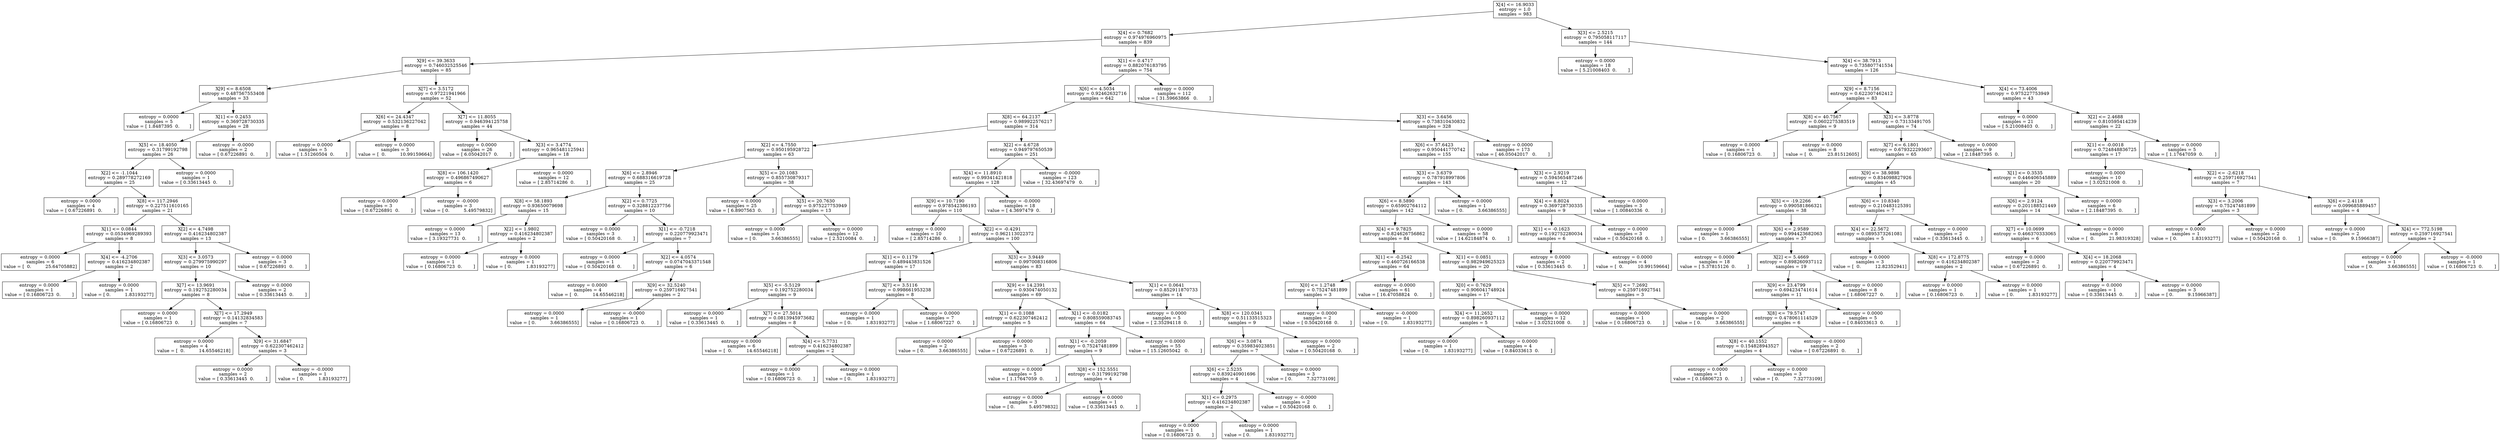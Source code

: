 digraph Tree {
0 [label="X[4] <= 16.9033\nentropy = 1.0\nsamples = 983", shape="box"] ;
1 [label="X[4] <= 0.7682\nentropy = 0.974976960975\nsamples = 839", shape="box"] ;
0 -> 1 ;
2 [label="X[9] <= 39.3633\nentropy = 0.746032525546\nsamples = 85", shape="box"] ;
1 -> 2 ;
3 [label="X[9] <= 8.6508\nentropy = 0.487567553408\nsamples = 33", shape="box"] ;
2 -> 3 ;
4 [label="entropy = 0.0000\nsamples = 5\nvalue = [ 1.8487395  0.       ]", shape="box"] ;
3 -> 4 ;
5 [label="X[1] <= 0.2453\nentropy = 0.369728730335\nsamples = 28", shape="box"] ;
3 -> 5 ;
6 [label="X[5] <= 18.4050\nentropy = 0.31799192798\nsamples = 26", shape="box"] ;
5 -> 6 ;
7 [label="X[2] <= -1.1044\nentropy = 0.289778272169\nsamples = 25", shape="box"] ;
6 -> 7 ;
8 [label="entropy = 0.0000\nsamples = 4\nvalue = [ 0.67226891  0.        ]", shape="box"] ;
7 -> 8 ;
9 [label="X[8] <= 117.2946\nentropy = 0.227511610165\nsamples = 21", shape="box"] ;
7 -> 9 ;
10 [label="X[1] <= 0.0844\nentropy = 0.0534969289393\nsamples = 8", shape="box"] ;
9 -> 10 ;
11 [label="entropy = 0.0000\nsamples = 6\nvalue = [  0.          25.64705882]", shape="box"] ;
10 -> 11 ;
12 [label="X[4] <= -4.2706\nentropy = 0.416234802387\nsamples = 2", shape="box"] ;
10 -> 12 ;
13 [label="entropy = 0.0000\nsamples = 1\nvalue = [ 0.16806723  0.        ]", shape="box"] ;
12 -> 13 ;
14 [label="entropy = 0.0000\nsamples = 1\nvalue = [ 0.          1.83193277]", shape="box"] ;
12 -> 14 ;
15 [label="X[2] <= 4.7498\nentropy = 0.416234802387\nsamples = 13", shape="box"] ;
9 -> 15 ;
16 [label="X[3] <= 3.0573\nentropy = 0.279975990297\nsamples = 10", shape="box"] ;
15 -> 16 ;
17 [label="X[7] <= 13.9691\nentropy = 0.192752280034\nsamples = 8", shape="box"] ;
16 -> 17 ;
18 [label="entropy = 0.0000\nsamples = 1\nvalue = [ 0.16806723  0.        ]", shape="box"] ;
17 -> 18 ;
19 [label="X[7] <= 17.2949\nentropy = 0.14132834583\nsamples = 7", shape="box"] ;
17 -> 19 ;
20 [label="entropy = 0.0000\nsamples = 4\nvalue = [  0.          14.65546218]", shape="box"] ;
19 -> 20 ;
21 [label="X[9] <= 31.6847\nentropy = 0.622307462412\nsamples = 3", shape="box"] ;
19 -> 21 ;
22 [label="entropy = 0.0000\nsamples = 2\nvalue = [ 0.33613445  0.        ]", shape="box"] ;
21 -> 22 ;
23 [label="entropy = -0.0000\nsamples = 1\nvalue = [ 0.          1.83193277]", shape="box"] ;
21 -> 23 ;
24 [label="entropy = 0.0000\nsamples = 2\nvalue = [ 0.33613445  0.        ]", shape="box"] ;
16 -> 24 ;
25 [label="entropy = 0.0000\nsamples = 3\nvalue = [ 0.67226891  0.        ]", shape="box"] ;
15 -> 25 ;
26 [label="entropy = 0.0000\nsamples = 1\nvalue = [ 0.33613445  0.        ]", shape="box"] ;
6 -> 26 ;
27 [label="entropy = -0.0000\nsamples = 2\nvalue = [ 0.67226891  0.        ]", shape="box"] ;
5 -> 27 ;
28 [label="X[7] <= 3.5172\nentropy = 0.97221941966\nsamples = 52", shape="box"] ;
2 -> 28 ;
29 [label="X[6] <= 24.4347\nentropy = 0.532136227042\nsamples = 8", shape="box"] ;
28 -> 29 ;
30 [label="entropy = 0.0000\nsamples = 5\nvalue = [ 1.51260504  0.        ]", shape="box"] ;
29 -> 30 ;
31 [label="entropy = 0.0000\nsamples = 3\nvalue = [  0.          10.99159664]", shape="box"] ;
29 -> 31 ;
32 [label="X[7] <= 11.8055\nentropy = 0.946394125758\nsamples = 44", shape="box"] ;
28 -> 32 ;
33 [label="entropy = 0.0000\nsamples = 26\nvalue = [ 6.05042017  0.        ]", shape="box"] ;
32 -> 33 ;
34 [label="X[3] <= 3.4774\nentropy = 0.965481125941\nsamples = 18", shape="box"] ;
32 -> 34 ;
35 [label="X[8] <= 106.1420\nentropy = 0.496867490627\nsamples = 6", shape="box"] ;
34 -> 35 ;
36 [label="entropy = 0.0000\nsamples = 3\nvalue = [ 0.67226891  0.        ]", shape="box"] ;
35 -> 36 ;
37 [label="entropy = -0.0000\nsamples = 3\nvalue = [ 0.          5.49579832]", shape="box"] ;
35 -> 37 ;
38 [label="entropy = 0.0000\nsamples = 12\nvalue = [ 2.85714286  0.        ]", shape="box"] ;
34 -> 38 ;
39 [label="X[1] <= 0.4717\nentropy = 0.882076183795\nsamples = 754", shape="box"] ;
1 -> 39 ;
40 [label="X[6] <= 4.5034\nentropy = 0.92462632716\nsamples = 642", shape="box"] ;
39 -> 40 ;
41 [label="X[8] <= 64.2137\nentropy = 0.989922576217\nsamples = 314", shape="box"] ;
40 -> 41 ;
42 [label="X[2] <= 4.7550\nentropy = 0.950195928722\nsamples = 63", shape="box"] ;
41 -> 42 ;
43 [label="X[6] <= 2.8946\nentropy = 0.688316619728\nsamples = 25", shape="box"] ;
42 -> 43 ;
44 [label="X[8] <= 58.1893\nentropy = 0.93650079698\nsamples = 15", shape="box"] ;
43 -> 44 ;
45 [label="entropy = 0.0000\nsamples = 13\nvalue = [ 3.19327731  0.        ]", shape="box"] ;
44 -> 45 ;
46 [label="X[2] <= 1.9802\nentropy = 0.416234802387\nsamples = 2", shape="box"] ;
44 -> 46 ;
47 [label="entropy = 0.0000\nsamples = 1\nvalue = [ 0.16806723  0.        ]", shape="box"] ;
46 -> 47 ;
48 [label="entropy = 0.0000\nsamples = 1\nvalue = [ 0.          1.83193277]", shape="box"] ;
46 -> 48 ;
49 [label="X[2] <= 0.7725\nentropy = 0.328812237756\nsamples = 10", shape="box"] ;
43 -> 49 ;
50 [label="entropy = 0.0000\nsamples = 3\nvalue = [ 0.50420168  0.        ]", shape="box"] ;
49 -> 50 ;
51 [label="X[1] <= -0.7218\nentropy = 0.220779923471\nsamples = 7", shape="box"] ;
49 -> 51 ;
52 [label="entropy = 0.0000\nsamples = 1\nvalue = [ 0.50420168  0.        ]", shape="box"] ;
51 -> 52 ;
53 [label="X[2] <= 4.0574\nentropy = 0.0747043371548\nsamples = 6", shape="box"] ;
51 -> 53 ;
54 [label="entropy = 0.0000\nsamples = 4\nvalue = [  0.          14.65546218]", shape="box"] ;
53 -> 54 ;
55 [label="X[9] <= 32.5240\nentropy = 0.259716927541\nsamples = 2", shape="box"] ;
53 -> 55 ;
56 [label="entropy = 0.0000\nsamples = 1\nvalue = [ 0.          3.66386555]", shape="box"] ;
55 -> 56 ;
57 [label="entropy = -0.0000\nsamples = 1\nvalue = [ 0.16806723  0.        ]", shape="box"] ;
55 -> 57 ;
58 [label="X[5] <= 20.1083\nentropy = 0.855730879317\nsamples = 38", shape="box"] ;
42 -> 58 ;
59 [label="entropy = 0.0000\nsamples = 25\nvalue = [ 6.8907563  0.       ]", shape="box"] ;
58 -> 59 ;
60 [label="X[5] <= 20.7630\nentropy = 0.975227753949\nsamples = 13", shape="box"] ;
58 -> 60 ;
61 [label="entropy = 0.0000\nsamples = 1\nvalue = [ 0.          3.66386555]", shape="box"] ;
60 -> 61 ;
62 [label="entropy = 0.0000\nsamples = 12\nvalue = [ 2.5210084  0.       ]", shape="box"] ;
60 -> 62 ;
63 [label="X[2] <= 4.6728\nentropy = 0.949797650539\nsamples = 251", shape="box"] ;
41 -> 63 ;
64 [label="X[4] <= 11.8910\nentropy = 0.99341421818\nsamples = 128", shape="box"] ;
63 -> 64 ;
65 [label="X[9] <= 10.7190\nentropy = 0.978542386193\nsamples = 110", shape="box"] ;
64 -> 65 ;
66 [label="entropy = 0.0000\nsamples = 10\nvalue = [ 2.85714286  0.        ]", shape="box"] ;
65 -> 66 ;
67 [label="X[2] <= -0.4291\nentropy = 0.962113022372\nsamples = 100", shape="box"] ;
65 -> 67 ;
68 [label="X[1] <= 0.1179\nentropy = 0.489443831526\nsamples = 17", shape="box"] ;
67 -> 68 ;
69 [label="X[5] <= -5.5129\nentropy = 0.192752280034\nsamples = 9", shape="box"] ;
68 -> 69 ;
70 [label="entropy = 0.0000\nsamples = 1\nvalue = [ 0.33613445  0.        ]", shape="box"] ;
69 -> 70 ;
71 [label="X[7] <= 27.5014\nentropy = 0.0813945973682\nsamples = 8", shape="box"] ;
69 -> 71 ;
72 [label="entropy = 0.0000\nsamples = 6\nvalue = [  0.          14.65546218]", shape="box"] ;
71 -> 72 ;
73 [label="X[4] <= 5.7731\nentropy = 0.416234802387\nsamples = 2", shape="box"] ;
71 -> 73 ;
74 [label="entropy = 0.0000\nsamples = 1\nvalue = [ 0.16806723  0.        ]", shape="box"] ;
73 -> 74 ;
75 [label="entropy = 0.0000\nsamples = 1\nvalue = [ 0.          1.83193277]", shape="box"] ;
73 -> 75 ;
76 [label="X[7] <= 3.5116\nentropy = 0.998661953238\nsamples = 8", shape="box"] ;
68 -> 76 ;
77 [label="entropy = 0.0000\nsamples = 1\nvalue = [ 0.          1.83193277]", shape="box"] ;
76 -> 77 ;
78 [label="entropy = 0.0000\nsamples = 7\nvalue = [ 1.68067227  0.        ]", shape="box"] ;
76 -> 78 ;
79 [label="X[3] <= 3.9449\nentropy = 0.997008316806\nsamples = 83", shape="box"] ;
67 -> 79 ;
80 [label="X[9] <= 14.2391\nentropy = 0.930474050132\nsamples = 69", shape="box"] ;
79 -> 80 ;
81 [label="X[1] <= 0.1088\nentropy = 0.622307462412\nsamples = 5", shape="box"] ;
80 -> 81 ;
82 [label="entropy = 0.0000\nsamples = 2\nvalue = [ 0.          3.66386555]", shape="box"] ;
81 -> 82 ;
83 [label="entropy = 0.0000\nsamples = 3\nvalue = [ 0.67226891  0.        ]", shape="box"] ;
81 -> 83 ;
84 [label="X[1] <= -0.0182\nentropy = 0.808559083745\nsamples = 64", shape="box"] ;
80 -> 84 ;
85 [label="X[1] <= -0.2059\nentropy = 0.75247481899\nsamples = 9", shape="box"] ;
84 -> 85 ;
86 [label="entropy = 0.0000\nsamples = 5\nvalue = [ 1.17647059  0.        ]", shape="box"] ;
85 -> 86 ;
87 [label="X[8] <= 152.5551\nentropy = 0.31799192798\nsamples = 4", shape="box"] ;
85 -> 87 ;
88 [label="entropy = 0.0000\nsamples = 3\nvalue = [ 0.          5.49579832]", shape="box"] ;
87 -> 88 ;
89 [label="entropy = 0.0000\nsamples = 1\nvalue = [ 0.33613445  0.        ]", shape="box"] ;
87 -> 89 ;
90 [label="entropy = 0.0000\nsamples = 55\nvalue = [ 15.12605042   0.        ]", shape="box"] ;
84 -> 90 ;
91 [label="X[1] <= 0.0641\nentropy = 0.852911870733\nsamples = 14", shape="box"] ;
79 -> 91 ;
92 [label="entropy = 0.0000\nsamples = 5\nvalue = [ 2.35294118  0.        ]", shape="box"] ;
91 -> 92 ;
93 [label="X[8] <= 120.0341\nentropy = 0.51133515323\nsamples = 9", shape="box"] ;
91 -> 93 ;
94 [label="X[6] <= 3.0874\nentropy = 0.359834023851\nsamples = 7", shape="box"] ;
93 -> 94 ;
95 [label="X[6] <= 2.5235\nentropy = 0.839240901696\nsamples = 4", shape="box"] ;
94 -> 95 ;
96 [label="X[1] <= 0.2975\nentropy = 0.416234802387\nsamples = 2", shape="box"] ;
95 -> 96 ;
97 [label="entropy = 0.0000\nsamples = 1\nvalue = [ 0.16806723  0.        ]", shape="box"] ;
96 -> 97 ;
98 [label="entropy = 0.0000\nsamples = 1\nvalue = [ 0.          1.83193277]", shape="box"] ;
96 -> 98 ;
99 [label="entropy = -0.0000\nsamples = 2\nvalue = [ 0.50420168  0.        ]", shape="box"] ;
95 -> 99 ;
100 [label="entropy = 0.0000\nsamples = 3\nvalue = [ 0.          7.32773109]", shape="box"] ;
94 -> 100 ;
101 [label="entropy = 0.0000\nsamples = 2\nvalue = [ 0.50420168  0.        ]", shape="box"] ;
93 -> 101 ;
102 [label="entropy = -0.0000\nsamples = 18\nvalue = [ 4.3697479  0.       ]", shape="box"] ;
64 -> 102 ;
103 [label="entropy = -0.0000\nsamples = 123\nvalue = [ 32.43697479   0.        ]", shape="box"] ;
63 -> 103 ;
104 [label="X[3] <= 3.6456\nentropy = 0.738310430832\nsamples = 328", shape="box"] ;
40 -> 104 ;
105 [label="X[6] <= 37.6423\nentropy = 0.950441770742\nsamples = 155", shape="box"] ;
104 -> 105 ;
106 [label="X[3] <= 3.6379\nentropy = 0.787918997806\nsamples = 143", shape="box"] ;
105 -> 106 ;
107 [label="X[6] <= 8.5890\nentropy = 0.65902764112\nsamples = 142", shape="box"] ;
106 -> 107 ;
108 [label="X[4] <= 9.7825\nentropy = 0.824626756862\nsamples = 84", shape="box"] ;
107 -> 108 ;
109 [label="X[1] <= -0.2542\nentropy = 0.460726166538\nsamples = 64", shape="box"] ;
108 -> 109 ;
110 [label="X[0] <= 1.2748\nentropy = 0.75247481899\nsamples = 3", shape="box"] ;
109 -> 110 ;
111 [label="entropy = 0.0000\nsamples = 2\nvalue = [ 0.50420168  0.        ]", shape="box"] ;
110 -> 111 ;
112 [label="entropy = -0.0000\nsamples = 1\nvalue = [ 0.          1.83193277]", shape="box"] ;
110 -> 112 ;
113 [label="entropy = -0.0000\nsamples = 61\nvalue = [ 16.47058824   0.        ]", shape="box"] ;
109 -> 113 ;
114 [label="X[1] <= 0.0851\nentropy = 0.982949625323\nsamples = 20", shape="box"] ;
108 -> 114 ;
115 [label="X[0] <= 0.7629\nentropy = 0.906041748924\nsamples = 17", shape="box"] ;
114 -> 115 ;
116 [label="X[4] <= 11.2652\nentropy = 0.898260937112\nsamples = 5", shape="box"] ;
115 -> 116 ;
117 [label="entropy = 0.0000\nsamples = 1\nvalue = [ 0.          1.83193277]", shape="box"] ;
116 -> 117 ;
118 [label="entropy = 0.0000\nsamples = 4\nvalue = [ 0.84033613  0.        ]", shape="box"] ;
116 -> 118 ;
119 [label="entropy = 0.0000\nsamples = 12\nvalue = [ 3.02521008  0.        ]", shape="box"] ;
115 -> 119 ;
120 [label="X[5] <= 7.2692\nentropy = 0.259716927541\nsamples = 3", shape="box"] ;
114 -> 120 ;
121 [label="entropy = 0.0000\nsamples = 1\nvalue = [ 0.16806723  0.        ]", shape="box"] ;
120 -> 121 ;
122 [label="entropy = 0.0000\nsamples = 2\nvalue = [ 0.          3.66386555]", shape="box"] ;
120 -> 122 ;
123 [label="entropy = 0.0000\nsamples = 58\nvalue = [ 14.62184874   0.        ]", shape="box"] ;
107 -> 123 ;
124 [label="entropy = 0.0000\nsamples = 1\nvalue = [ 0.          3.66386555]", shape="box"] ;
106 -> 124 ;
125 [label="X[3] <= 2.9219\nentropy = 0.594565487246\nsamples = 12", shape="box"] ;
105 -> 125 ;
126 [label="X[4] <= 8.8024\nentropy = 0.369728730335\nsamples = 9", shape="box"] ;
125 -> 126 ;
127 [label="X[1] <= -0.1623\nentropy = 0.192752280034\nsamples = 6", shape="box"] ;
126 -> 127 ;
128 [label="entropy = 0.0000\nsamples = 2\nvalue = [ 0.33613445  0.        ]", shape="box"] ;
127 -> 128 ;
129 [label="entropy = 0.0000\nsamples = 4\nvalue = [  0.          10.99159664]", shape="box"] ;
127 -> 129 ;
130 [label="entropy = 0.0000\nsamples = 3\nvalue = [ 0.50420168  0.        ]", shape="box"] ;
126 -> 130 ;
131 [label="entropy = 0.0000\nsamples = 3\nvalue = [ 1.00840336  0.        ]", shape="box"] ;
125 -> 131 ;
132 [label="entropy = 0.0000\nsamples = 173\nvalue = [ 46.05042017   0.        ]", shape="box"] ;
104 -> 132 ;
133 [label="entropy = 0.0000\nsamples = 112\nvalue = [ 31.59663866   0.        ]", shape="box"] ;
39 -> 133 ;
134 [label="X[3] <= 2.5215\nentropy = 0.795058117117\nsamples = 144", shape="box"] ;
0 -> 134 ;
135 [label="entropy = 0.0000\nsamples = 18\nvalue = [ 5.21008403  0.        ]", shape="box"] ;
134 -> 135 ;
136 [label="X[4] <= 38.7913\nentropy = 0.735807741534\nsamples = 126", shape="box"] ;
134 -> 136 ;
137 [label="X[9] <= 8.7156\nentropy = 0.622307462412\nsamples = 83", shape="box"] ;
136 -> 137 ;
138 [label="X[8] <= 40.7567\nentropy = 0.0602275383519\nsamples = 9", shape="box"] ;
137 -> 138 ;
139 [label="entropy = 0.0000\nsamples = 1\nvalue = [ 0.16806723  0.        ]", shape="box"] ;
138 -> 139 ;
140 [label="entropy = 0.0000\nsamples = 8\nvalue = [  0.          23.81512605]", shape="box"] ;
138 -> 140 ;
141 [label="X[3] <= 3.8778\nentropy = 0.73133491705\nsamples = 74", shape="box"] ;
137 -> 141 ;
142 [label="X[7] <= 6.1801\nentropy = 0.679322293607\nsamples = 65", shape="box"] ;
141 -> 142 ;
143 [label="X[9] <= 38.9898\nentropy = 0.834098827926\nsamples = 45", shape="box"] ;
142 -> 143 ;
144 [label="X[5] <= -19.2266\nentropy = 0.990581866321\nsamples = 38", shape="box"] ;
143 -> 144 ;
145 [label="entropy = 0.0000\nsamples = 1\nvalue = [ 0.          3.66386555]", shape="box"] ;
144 -> 145 ;
146 [label="X[6] <= 2.9589\nentropy = 0.994423682063\nsamples = 37", shape="box"] ;
144 -> 146 ;
147 [label="entropy = 0.0000\nsamples = 18\nvalue = [ 5.37815126  0.        ]", shape="box"] ;
146 -> 147 ;
148 [label="X[2] <= 5.4669\nentropy = 0.898260937112\nsamples = 19", shape="box"] ;
146 -> 148 ;
149 [label="X[9] <= 23.4799\nentropy = 0.694234741614\nsamples = 11", shape="box"] ;
148 -> 149 ;
150 [label="X[8] <= 79.5747\nentropy = 0.478061114529\nsamples = 6", shape="box"] ;
149 -> 150 ;
151 [label="X[8] <= 40.1552\nentropy = 0.154828943527\nsamples = 4", shape="box"] ;
150 -> 151 ;
152 [label="entropy = 0.0000\nsamples = 1\nvalue = [ 0.16806723  0.        ]", shape="box"] ;
151 -> 152 ;
153 [label="entropy = 0.0000\nsamples = 3\nvalue = [ 0.          7.32773109]", shape="box"] ;
151 -> 153 ;
154 [label="entropy = -0.0000\nsamples = 2\nvalue = [ 0.67226891  0.        ]", shape="box"] ;
150 -> 154 ;
155 [label="entropy = 0.0000\nsamples = 5\nvalue = [ 0.84033613  0.        ]", shape="box"] ;
149 -> 155 ;
156 [label="entropy = 0.0000\nsamples = 8\nvalue = [ 1.68067227  0.        ]", shape="box"] ;
148 -> 156 ;
157 [label="X[6] <= 10.8340\nentropy = 0.210483125391\nsamples = 7", shape="box"] ;
143 -> 157 ;
158 [label="X[4] <= 22.5672\nentropy = 0.0895373261081\nsamples = 5", shape="box"] ;
157 -> 158 ;
159 [label="entropy = 0.0000\nsamples = 3\nvalue = [  0.          12.82352941]", shape="box"] ;
158 -> 159 ;
160 [label="X[8] <= 172.8775\nentropy = 0.416234802387\nsamples = 2", shape="box"] ;
158 -> 160 ;
161 [label="entropy = 0.0000\nsamples = 1\nvalue = [ 0.16806723  0.        ]", shape="box"] ;
160 -> 161 ;
162 [label="entropy = 0.0000\nsamples = 1\nvalue = [ 0.          1.83193277]", shape="box"] ;
160 -> 162 ;
163 [label="entropy = 0.0000\nsamples = 2\nvalue = [ 0.33613445  0.        ]", shape="box"] ;
157 -> 163 ;
164 [label="X[1] <= 0.3535\nentropy = 0.446406545889\nsamples = 20", shape="box"] ;
142 -> 164 ;
165 [label="X[6] <= 2.9124\nentropy = 0.201188521449\nsamples = 14", shape="box"] ;
164 -> 165 ;
166 [label="X[7] <= 10.0699\nentropy = 0.466370333065\nsamples = 6", shape="box"] ;
165 -> 166 ;
167 [label="entropy = 0.0000\nsamples = 2\nvalue = [ 0.67226891  0.        ]", shape="box"] ;
166 -> 167 ;
168 [label="X[4] <= 18.2068\nentropy = 0.220779923471\nsamples = 4", shape="box"] ;
166 -> 168 ;
169 [label="entropy = 0.0000\nsamples = 1\nvalue = [ 0.33613445  0.        ]", shape="box"] ;
168 -> 169 ;
170 [label="entropy = 0.0000\nsamples = 3\nvalue = [ 0.          9.15966387]", shape="box"] ;
168 -> 170 ;
171 [label="entropy = 0.0000\nsamples = 8\nvalue = [  0.          21.98319328]", shape="box"] ;
165 -> 171 ;
172 [label="entropy = 0.0000\nsamples = 6\nvalue = [ 2.18487395  0.        ]", shape="box"] ;
164 -> 172 ;
173 [label="entropy = 0.0000\nsamples = 9\nvalue = [ 2.18487395  0.        ]", shape="box"] ;
141 -> 173 ;
174 [label="X[4] <= 73.4006\nentropy = 0.975227753949\nsamples = 43", shape="box"] ;
136 -> 174 ;
175 [label="entropy = 0.0000\nsamples = 21\nvalue = [ 5.21008403  0.        ]", shape="box"] ;
174 -> 175 ;
176 [label="X[2] <= 2.4688\nentropy = 0.810595414239\nsamples = 22", shape="box"] ;
174 -> 176 ;
177 [label="X[1] <= -0.0018\nentropy = 0.724848836725\nsamples = 17", shape="box"] ;
176 -> 177 ;
178 [label="entropy = 0.0000\nsamples = 10\nvalue = [ 3.02521008  0.        ]", shape="box"] ;
177 -> 178 ;
179 [label="X[2] <= -2.6218\nentropy = 0.259716927541\nsamples = 7", shape="box"] ;
177 -> 179 ;
180 [label="X[3] <= 3.2006\nentropy = 0.75247481899\nsamples = 3", shape="box"] ;
179 -> 180 ;
181 [label="entropy = 0.0000\nsamples = 1\nvalue = [ 0.          1.83193277]", shape="box"] ;
180 -> 181 ;
182 [label="entropy = 0.0000\nsamples = 2\nvalue = [ 0.50420168  0.        ]", shape="box"] ;
180 -> 182 ;
183 [label="X[6] <= 2.4118\nentropy = 0.099685889457\nsamples = 4", shape="box"] ;
179 -> 183 ;
184 [label="entropy = 0.0000\nsamples = 2\nvalue = [ 0.          9.15966387]", shape="box"] ;
183 -> 184 ;
185 [label="X[4] <= 772.5198\nentropy = 0.259716927541\nsamples = 2", shape="box"] ;
183 -> 185 ;
186 [label="entropy = 0.0000\nsamples = 1\nvalue = [ 0.          3.66386555]", shape="box"] ;
185 -> 186 ;
187 [label="entropy = -0.0000\nsamples = 1\nvalue = [ 0.16806723  0.        ]", shape="box"] ;
185 -> 187 ;
188 [label="entropy = 0.0000\nsamples = 5\nvalue = [ 1.17647059  0.        ]", shape="box"] ;
176 -> 188 ;
}